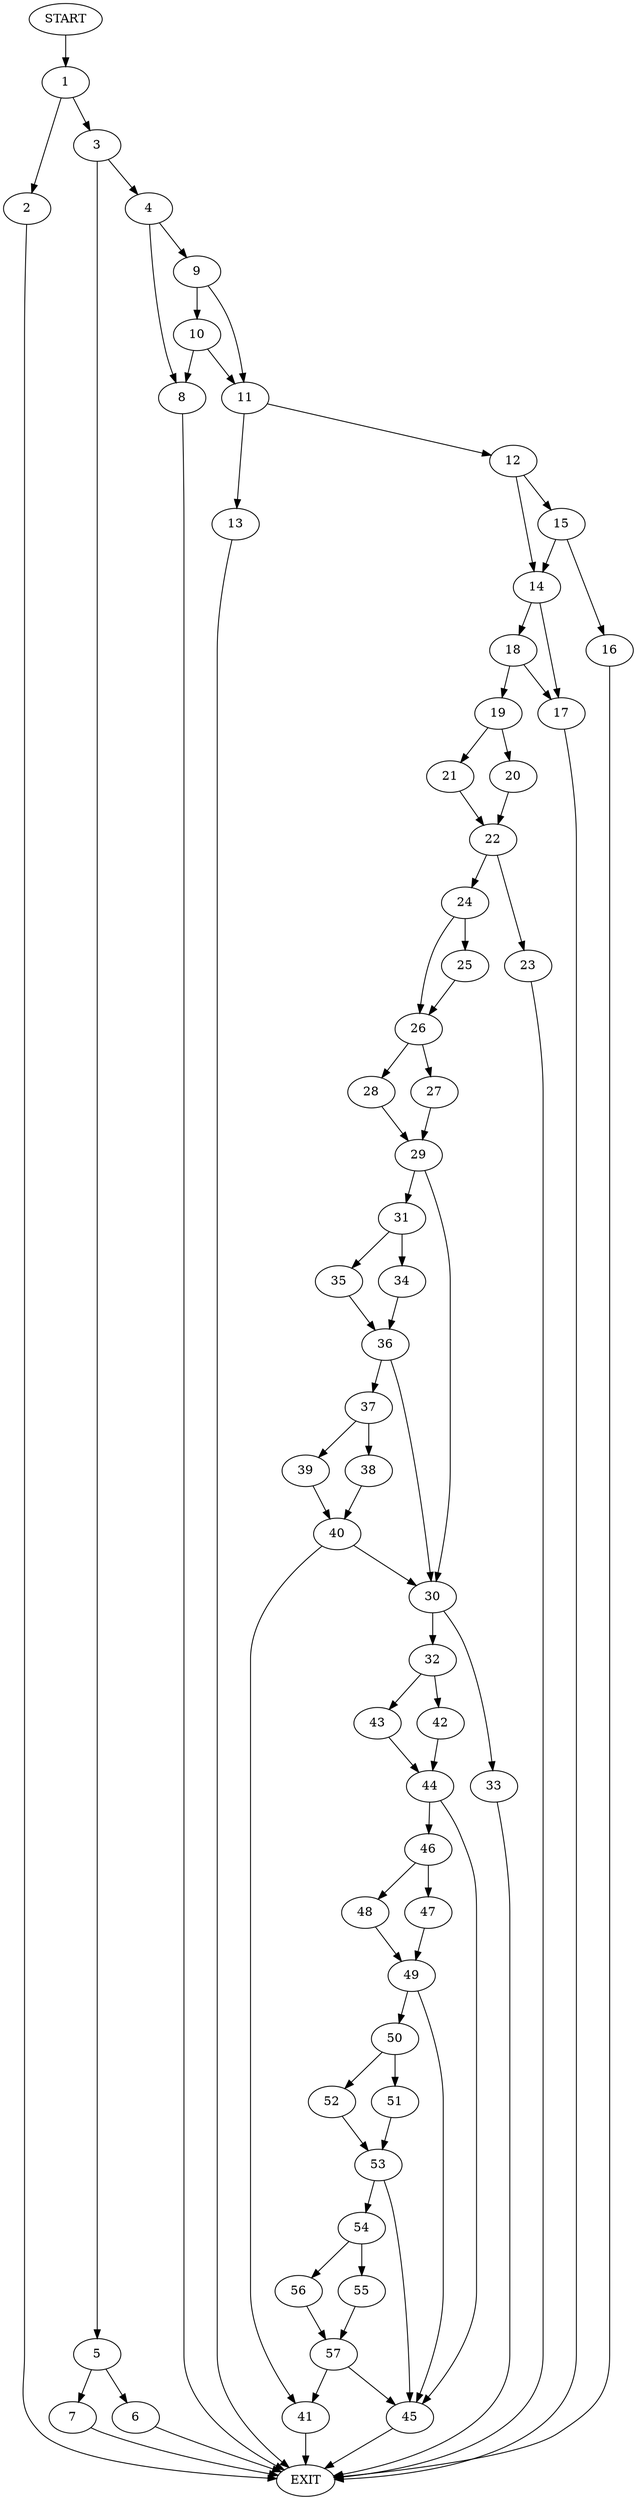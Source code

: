 digraph {
0 [label="START"]
58 [label="EXIT"]
0 -> 1
1 -> 2
1 -> 3
3 -> 4
3 -> 5
2 -> 58
5 -> 6
5 -> 7
4 -> 8
4 -> 9
6 -> 58
7 -> 58
8 -> 58
9 -> 10
9 -> 11
11 -> 12
11 -> 13
10 -> 8
10 -> 11
13 -> 58
12 -> 14
12 -> 15
15 -> 14
15 -> 16
14 -> 17
14 -> 18
16 -> 58
17 -> 58
18 -> 19
18 -> 17
19 -> 20
19 -> 21
20 -> 22
21 -> 22
22 -> 23
22 -> 24
23 -> 58
24 -> 25
24 -> 26
25 -> 26
26 -> 27
26 -> 28
27 -> 29
28 -> 29
29 -> 30
29 -> 31
30 -> 32
30 -> 33
31 -> 34
31 -> 35
35 -> 36
34 -> 36
36 -> 30
36 -> 37
37 -> 38
37 -> 39
39 -> 40
38 -> 40
40 -> 30
40 -> 41
41 -> 58
32 -> 42
32 -> 43
33 -> 58
42 -> 44
43 -> 44
44 -> 45
44 -> 46
45 -> 58
46 -> 47
46 -> 48
48 -> 49
47 -> 49
49 -> 45
49 -> 50
50 -> 51
50 -> 52
51 -> 53
52 -> 53
53 -> 45
53 -> 54
54 -> 55
54 -> 56
56 -> 57
55 -> 57
57 -> 45
57 -> 41
}
